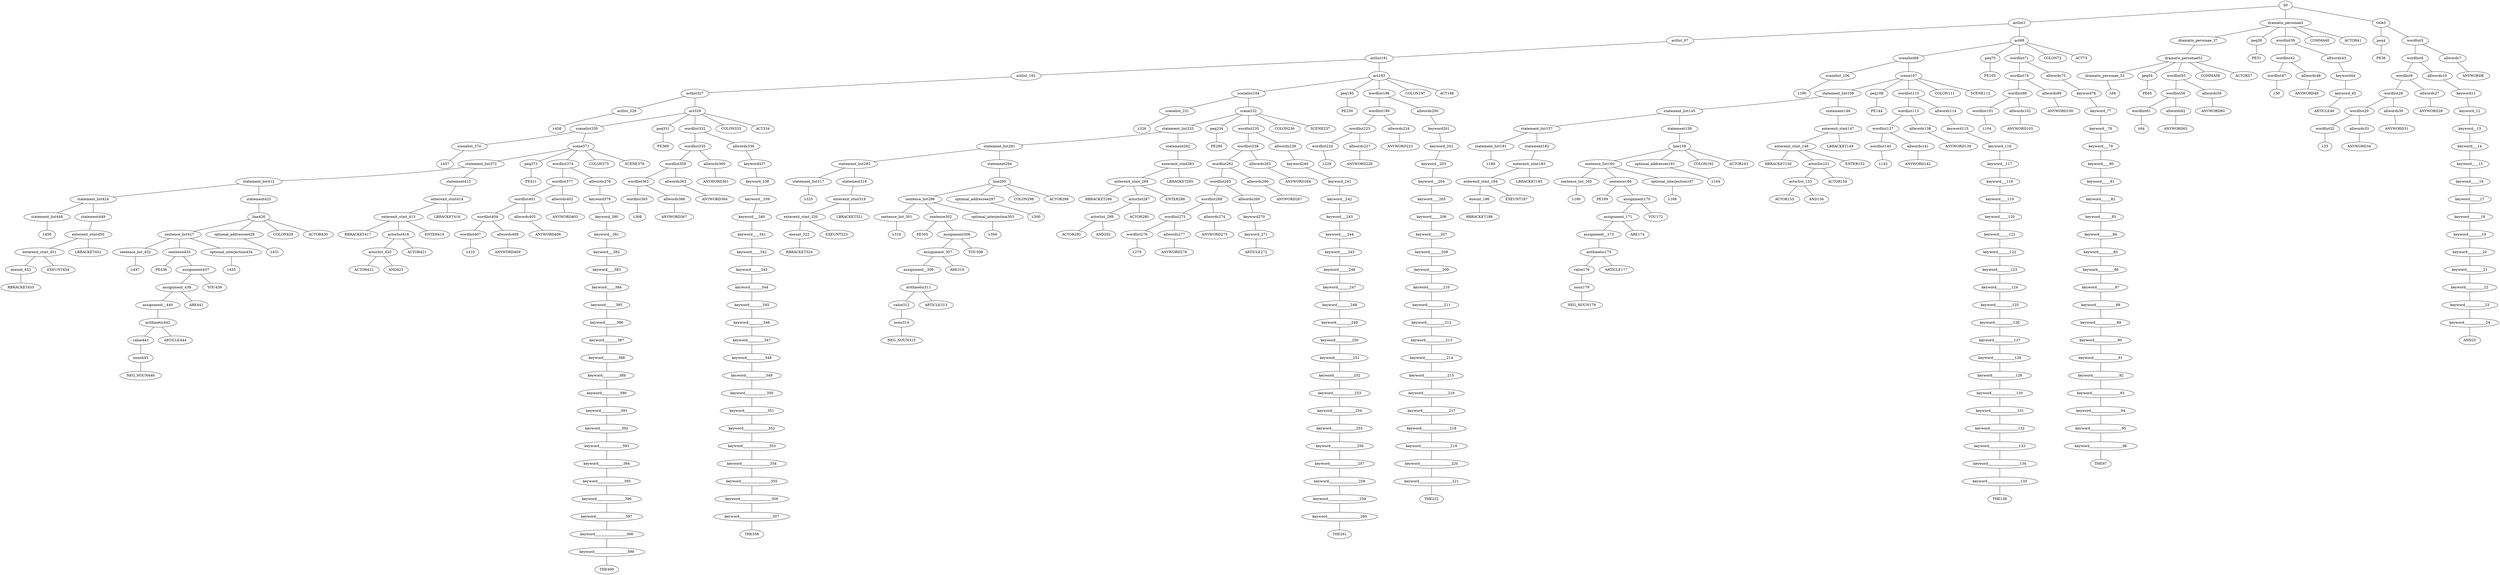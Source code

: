 strict graph {
	S0 -- actlist1
	S0 -- dramatis_personae2
	S0 -- title3

	title3 -- peq4
	title3 -- wordlist5

	wordlist5 -- wordlist6
	wordlist5 -- allwords7

	allwords7 -- ANYWORD8


	wordlist6 -- wordlist9
	wordlist6 -- allwords10

	allwords10 -- keyword11

	keyword11 -- keyword_12

	keyword_12 -- keyword__13

	keyword__13 -- keyword___14

	keyword___14 -- keyword____15

	keyword____15 -- keyword_____16

	keyword_____16 -- keyword______17

	keyword______17 -- keyword_______18

	keyword_______18 -- keyword________19

	keyword________19 -- keyword_________20

	keyword_________20 -- keyword__________21

	keyword__________21 -- keyword___________22

	keyword___________22 -- keyword____________23

	keyword____________23 -- keyword_____________24

	keyword_____________24 -- AND25


	wordlist9 -- wordlist26
	wordlist9 -- allwords27

	allwords27 -- ANYWORD28


	wordlist26 -- wordlist29
	wordlist26 -- allwords30

	allwords30 -- ANYWORD31


	wordlist29 -- wordlist32
	wordlist29 -- allwords33

	allwords33 -- ANYWORD34


	wordlist32 -- λ35

	peq4 -- PE36


	dramatis_personae2 -- dramatis_personae_37
	dramatis_personae2 -- peq38
	dramatis_personae2 -- wordlist39
	dramatis_personae2 -- COMMA40
	dramatis_personae2 -- ACTOR41



	wordlist39 -- wordlist42
	wordlist39 -- allwords43

	allwords43 -- keyword44

	keyword44 -- keyword_45

	keyword_45 -- ARTICLE46


	wordlist42 -- wordlist47
	wordlist42 -- allwords48

	allwords48 -- ANYWORD49


	wordlist47 -- λ50

	peq38 -- PE51


	dramatis_personae_37 -- dramatis_personae52

	dramatis_personae52 -- dramatis_personae_53
	dramatis_personae52 -- peq54
	dramatis_personae52 -- wordlist55
	dramatis_personae52 -- COMMA56
	dramatis_personae52 -- ACTOR57



	wordlist55 -- wordlist58
	wordlist55 -- allwords59

	allwords59 -- ANYWORD60


	wordlist58 -- wordlist61
	wordlist58 -- allwords62

	allwords62 -- ANYWORD63


	wordlist61 -- λ64

	peq54 -- PE65


	dramatis_personae_53 -- λ66

	actlist1 -- actlist_67
	actlist1 -- act68

	act68 -- scenelist69
	act68 -- peq70
	act68 -- wordlist71
	act68 -- COLON72
	act68 -- ACT73



	wordlist71 -- wordlist74
	wordlist71 -- allwords75

	allwords75 -- keyword76

	keyword76 -- keyword_77

	keyword_77 -- keyword__78

	keyword__78 -- keyword___79

	keyword___79 -- keyword____80

	keyword____80 -- keyword_____81

	keyword_____81 -- keyword______82

	keyword______82 -- keyword_______83

	keyword_______83 -- keyword________84

	keyword________84 -- keyword_________85

	keyword_________85 -- keyword__________86

	keyword__________86 -- keyword___________87

	keyword___________87 -- keyword____________88

	keyword____________88 -- keyword_____________89

	keyword_____________89 -- keyword______________90

	keyword______________90 -- keyword_______________91

	keyword_______________91 -- keyword________________92

	keyword________________92 -- keyword_________________93

	keyword_________________93 -- keyword__________________94

	keyword__________________94 -- keyword___________________95

	keyword___________________95 -- keyword____________________96

	keyword____________________96 -- THE97


	wordlist74 -- wordlist98
	wordlist74 -- allwords99

	allwords99 -- ANYWORD100


	wordlist98 -- wordlist101
	wordlist98 -- allwords102

	allwords102 -- ANYWORD103


	wordlist101 -- λ104

	peq70 -- PE105


	scenelist69 -- scenelist_106
	scenelist69 -- scene107

	scene107 -- statement_list108
	scene107 -- peq109
	scene107 -- wordlist110
	scene107 -- COLON111
	scene107 -- SCENE112



	wordlist110 -- wordlist113
	wordlist110 -- allwords114

	allwords114 -- keyword115

	keyword115 -- keyword_116

	keyword_116 -- keyword__117

	keyword__117 -- keyword___118

	keyword___118 -- keyword____119

	keyword____119 -- keyword_____120

	keyword_____120 -- keyword______121

	keyword______121 -- keyword_______122

	keyword_______122 -- keyword________123

	keyword________123 -- keyword_________124

	keyword_________124 -- keyword__________125

	keyword__________125 -- keyword___________126

	keyword___________126 -- keyword____________127

	keyword____________127 -- keyword_____________128

	keyword_____________128 -- keyword______________129

	keyword______________129 -- keyword_______________130

	keyword_______________130 -- keyword________________131

	keyword________________131 -- keyword_________________132

	keyword_________________132 -- keyword__________________133

	keyword__________________133 -- keyword___________________134

	keyword___________________134 -- keyword____________________135

	keyword____________________135 -- THE136


	wordlist113 -- wordlist137
	wordlist113 -- allwords138

	allwords138 -- ANYWORD139


	wordlist137 -- wordlist140
	wordlist137 -- allwords141

	allwords141 -- ANYWORD142


	wordlist140 -- λ143

	peq109 -- PE144


	statement_list108 -- statement_list145
	statement_list108 -- statement146

	statement146 -- enterexit_stmt147

	enterexit_stmt147 -- enterexit_stmt_148
	enterexit_stmt147 -- LBRACKET149


	enterexit_stmt_148 -- RBRACKET150
	enterexit_stmt_148 -- actorlist151
	enterexit_stmt_148 -- ENTER152


	actorlist151 -- actorlist_153
	actorlist151 -- ACTOR154


	actorlist_153 -- ACTOR155
	actorlist_153 -- AND156




	statement_list145 -- statement_list157
	statement_list145 -- statement158

	statement158 -- line159

	line159 -- sentence_list160
	line159 -- optional_addressee161
	line159 -- COLON162
	line159 -- ACTOR163



	optional_addressee161 -- λ164

	sentence_list160 -- sentence_list_165
	sentence_list160 -- sentence166
	sentence_list160 -- optional_interjection167

	optional_interjection167 -- λ168

	sentence166 -- PE169
	sentence166 -- assignment170

	assignment170 -- assignment_171
	assignment170 -- YOU172


	assignment_171 -- assignment__173
	assignment_171 -- ARE174


	assignment__173 -- arithmetic175

	arithmetic175 -- value176
	arithmetic175 -- ARTICLE177


	value176 -- noun178

	noun178 -- NEG_NOUN179



	sentence_list_165 -- λ180

	statement_list157 -- statement_list181
	statement_list157 -- statement182

	statement182 -- enterexit_stmt183

	enterexit_stmt183 -- enterexit_stmt_184
	enterexit_stmt183 -- LBRACKET185


	enterexit_stmt_184 -- exeunt_186
	enterexit_stmt_184 -- EXEUNT187


	exeunt_186 -- RBRACKET188


	statement_list181 -- λ189

	scenelist_106 -- λ190

	actlist_67 -- actlist191

	actlist191 -- actlist_192
	actlist191 -- act193

	act193 -- scenelist194
	act193 -- peq195
	act193 -- wordlist196
	act193 -- COLON197
	act193 -- ACT198



	wordlist196 -- wordlist199
	wordlist196 -- allwords200

	allwords200 -- keyword201

	keyword201 -- keyword_202

	keyword_202 -- keyword__203

	keyword__203 -- keyword___204

	keyword___204 -- keyword____205

	keyword____205 -- keyword_____206

	keyword_____206 -- keyword______207

	keyword______207 -- keyword_______208

	keyword_______208 -- keyword________209

	keyword________209 -- keyword_________210

	keyword_________210 -- keyword__________211

	keyword__________211 -- keyword___________212

	keyword___________212 -- keyword____________213

	keyword____________213 -- keyword_____________214

	keyword_____________214 -- keyword______________215

	keyword______________215 -- keyword_______________216

	keyword_______________216 -- keyword________________217

	keyword________________217 -- keyword_________________218

	keyword_________________218 -- keyword__________________219

	keyword__________________219 -- keyword___________________220

	keyword___________________220 -- keyword____________________221

	keyword____________________221 -- THE222


	wordlist199 -- wordlist223
	wordlist199 -- allwords224

	allwords224 -- ANYWORD225


	wordlist223 -- wordlist226
	wordlist223 -- allwords227

	allwords227 -- ANYWORD228


	wordlist226 -- λ229

	peq195 -- PE230


	scenelist194 -- scenelist_231
	scenelist194 -- scene232

	scene232 -- statement_list233
	scene232 -- peq234
	scene232 -- wordlist235
	scene232 -- COLON236
	scene232 -- SCENE237



	wordlist235 -- wordlist238
	wordlist235 -- allwords239

	allwords239 -- keyword240

	keyword240 -- keyword_241

	keyword_241 -- keyword__242

	keyword__242 -- keyword___243

	keyword___243 -- keyword____244

	keyword____244 -- keyword_____245

	keyword_____245 -- keyword______246

	keyword______246 -- keyword_______247

	keyword_______247 -- keyword________248

	keyword________248 -- keyword_________249

	keyword_________249 -- keyword__________250

	keyword__________250 -- keyword___________251

	keyword___________251 -- keyword____________252

	keyword____________252 -- keyword_____________253

	keyword_____________253 -- keyword______________254

	keyword______________254 -- keyword_______________255

	keyword_______________255 -- keyword________________256

	keyword________________256 -- keyword_________________257

	keyword_________________257 -- keyword__________________258

	keyword__________________258 -- keyword___________________259

	keyword___________________259 -- keyword____________________260

	keyword____________________260 -- THE261


	wordlist238 -- wordlist262
	wordlist238 -- allwords263

	allwords263 -- ANYWORD264


	wordlist262 -- wordlist265
	wordlist262 -- allwords266

	allwords266 -- ANYWORD267


	wordlist265 -- wordlist268
	wordlist265 -- allwords269

	allwords269 -- keyword270

	keyword270 -- keyword_271

	keyword_271 -- ARTICLE272


	wordlist268 -- wordlist273
	wordlist268 -- allwords274

	allwords274 -- ANYWORD275


	wordlist273 -- wordlist276
	wordlist273 -- allwords277

	allwords277 -- ANYWORD278


	wordlist276 -- λ279

	peq234 -- PE280


	statement_list233 -- statement_list281
	statement_list233 -- statement282

	statement282 -- enterexit_stmt283

	enterexit_stmt283 -- enterexit_stmt_284
	enterexit_stmt283 -- LBRACKET285


	enterexit_stmt_284 -- RBRACKET286
	enterexit_stmt_284 -- actorlist287
	enterexit_stmt_284 -- ENTER288


	actorlist287 -- actorlist_289
	actorlist287 -- ACTOR290


	actorlist_289 -- ACTOR291
	actorlist_289 -- AND292




	statement_list281 -- statement_list293
	statement_list281 -- statement294

	statement294 -- line295

	line295 -- sentence_list296
	line295 -- optional_addressee297
	line295 -- COLON298
	line295 -- ACTOR299



	optional_addressee297 -- λ300

	sentence_list296 -- sentence_list_301
	sentence_list296 -- sentence302
	sentence_list296 -- optional_interjection303

	optional_interjection303 -- λ304

	sentence302 -- PE305
	sentence302 -- assignment306

	assignment306 -- assignment_307
	assignment306 -- YOU308


	assignment_307 -- assignment__309
	assignment_307 -- ARE310


	assignment__309 -- arithmetic311

	arithmetic311 -- value312
	arithmetic311 -- ARTICLE313


	value312 -- noun314

	noun314 -- NEG_NOUN315



	sentence_list_301 -- λ316

	statement_list293 -- statement_list317
	statement_list293 -- statement318

	statement318 -- enterexit_stmt319

	enterexit_stmt319 -- enterexit_stmt_320
	enterexit_stmt319 -- LBRACKET321


	enterexit_stmt_320 -- exeunt_322
	enterexit_stmt_320 -- EXEUNT323


	exeunt_322 -- RBRACKET324


	statement_list317 -- λ325

	scenelist_231 -- λ326

	actlist_192 -- actlist327

	actlist327 -- actlist_328
	actlist327 -- act329

	act329 -- scenelist330
	act329 -- peq331
	act329 -- wordlist332
	act329 -- COLON333
	act329 -- ACT334



	wordlist332 -- wordlist335
	wordlist332 -- allwords336

	allwords336 -- keyword337

	keyword337 -- keyword_338

	keyword_338 -- keyword__339

	keyword__339 -- keyword___340

	keyword___340 -- keyword____341

	keyword____341 -- keyword_____342

	keyword_____342 -- keyword______343

	keyword______343 -- keyword_______344

	keyword_______344 -- keyword________345

	keyword________345 -- keyword_________346

	keyword_________346 -- keyword__________347

	keyword__________347 -- keyword___________348

	keyword___________348 -- keyword____________349

	keyword____________349 -- keyword_____________350

	keyword_____________350 -- keyword______________351

	keyword______________351 -- keyword_______________352

	keyword_______________352 -- keyword________________353

	keyword________________353 -- keyword_________________354

	keyword_________________354 -- keyword__________________355

	keyword__________________355 -- keyword___________________356

	keyword___________________356 -- keyword____________________357

	keyword____________________357 -- THE358


	wordlist335 -- wordlist359
	wordlist335 -- allwords360

	allwords360 -- ANYWORD361


	wordlist359 -- wordlist362
	wordlist359 -- allwords363

	allwords363 -- ANYWORD364


	wordlist362 -- wordlist365
	wordlist362 -- allwords366

	allwords366 -- ANYWORD367


	wordlist365 -- λ368

	peq331 -- PE369


	scenelist330 -- scenelist_370
	scenelist330 -- scene371

	scene371 -- statement_list372
	scene371 -- peq373
	scene371 -- wordlist374
	scene371 -- COLON375
	scene371 -- SCENE376



	wordlist374 -- wordlist377
	wordlist374 -- allwords378

	allwords378 -- keyword379

	keyword379 -- keyword_380

	keyword_380 -- keyword__381

	keyword__381 -- keyword___382

	keyword___382 -- keyword____383

	keyword____383 -- keyword_____384

	keyword_____384 -- keyword______385

	keyword______385 -- keyword_______386

	keyword_______386 -- keyword________387

	keyword________387 -- keyword_________388

	keyword_________388 -- keyword__________389

	keyword__________389 -- keyword___________390

	keyword___________390 -- keyword____________391

	keyword____________391 -- keyword_____________392

	keyword_____________392 -- keyword______________393

	keyword______________393 -- keyword_______________394

	keyword_______________394 -- keyword________________395

	keyword________________395 -- keyword_________________396

	keyword_________________396 -- keyword__________________397

	keyword__________________397 -- keyword___________________398

	keyword___________________398 -- keyword____________________399

	keyword____________________399 -- THE400


	wordlist377 -- wordlist401
	wordlist377 -- allwords402

	allwords402 -- ANYWORD403


	wordlist401 -- wordlist404
	wordlist401 -- allwords405

	allwords405 -- ANYWORD406


	wordlist404 -- wordlist407
	wordlist404 -- allwords408

	allwords408 -- ANYWORD409


	wordlist407 -- λ410

	peq373 -- PE411


	statement_list372 -- statement_list412
	statement_list372 -- statement413

	statement413 -- enterexit_stmt414

	enterexit_stmt414 -- enterexit_stmt_415
	enterexit_stmt414 -- LBRACKET416


	enterexit_stmt_415 -- RBRACKET417
	enterexit_stmt_415 -- actorlist418
	enterexit_stmt_415 -- ENTER419


	actorlist418 -- actorlist_420
	actorlist418 -- ACTOR421


	actorlist_420 -- ACTOR422
	actorlist_420 -- AND423




	statement_list412 -- statement_list424
	statement_list412 -- statement425

	statement425 -- line426

	line426 -- sentence_list427
	line426 -- optional_addressee428
	line426 -- COLON429
	line426 -- ACTOR430



	optional_addressee428 -- λ431

	sentence_list427 -- sentence_list_432
	sentence_list427 -- sentence433
	sentence_list427 -- optional_interjection434

	optional_interjection434 -- λ435

	sentence433 -- PE436
	sentence433 -- assignment437

	assignment437 -- assignment_438
	assignment437 -- YOU439


	assignment_438 -- assignment__440
	assignment_438 -- ARE441


	assignment__440 -- arithmetic442

	arithmetic442 -- value443
	arithmetic442 -- ARTICLE444


	value443 -- noun445

	noun445 -- NEG_NOUN446



	sentence_list_432 -- λ447

	statement_list424 -- statement_list448
	statement_list424 -- statement449

	statement449 -- enterexit_stmt450

	enterexit_stmt450 -- enterexit_stmt_451
	enterexit_stmt450 -- LBRACKET452


	enterexit_stmt_451 -- exeunt_453
	enterexit_stmt_451 -- EXEUNT454


	exeunt_453 -- RBRACKET455


	statement_list448 -- λ456

	scenelist_370 -- λ457

	actlist_328 -- λ458


}